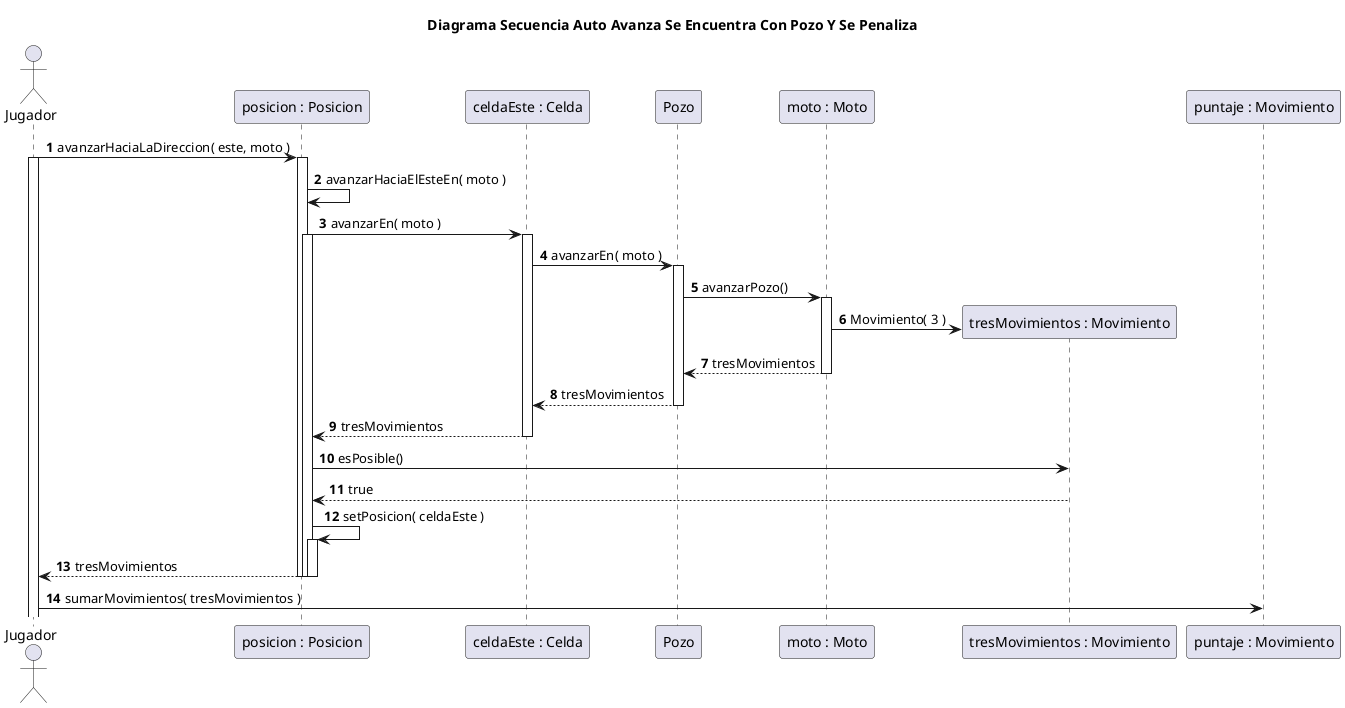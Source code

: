 @startuml
title Diagrama Secuencia Auto Avanza Se Encuentra Con Pozo Y Se Penaliza

autonumber

actor Jugador

Jugador -> "posicion : Posicion"++: avanzarHaciaLaDireccion( este, moto )

activate Jugador
"posicion : Posicion" -> "posicion : Posicion": avanzarHaciaElEsteEn( moto )

"posicion : Posicion" -> "celdaEste : Celda"++: avanzarEn( moto )

activate "posicion : Posicion"
"celdaEste : Celda" -> Pozo++: avanzarEn( moto )
Pozo -> "moto : Moto"++: avanzarPozo()
create "tresMovimientos : Movimiento"
"moto : Moto" -> "tresMovimientos : Movimiento": Movimiento( 3 )
"moto : Moto" --> Pozo: tresMovimientos
deactivate "moto : Moto"
Pozo --> "celdaEste : Celda": tresMovimientos
deactivate Pozo
"celdaEste : Celda" --> "posicion : Posicion": tresMovimientos
deactivate "celdaEste : Celda"

'Viola el TellDontAsk, pero no es la solucion final.
'Es para chequear que el movimiento es posible, por ejemplo,
'cuando queres pasar por un piquete con un auto. No debemos actualizar
'la posicion, ya que no podemos avanzar.

' Además planteado así, deberíamos hacerlo en cada metodo de avanzar
'porque necesitamos saber que celda es nuestra proxima posicion.
"tresMovimientos : Movimiento" <- "posicion : Posicion": esPosible()
"tresMovimientos : Movimiento" --> "posicion : Posicion": true
deactivate "tresMovimientos : Movimiento"

"posicion : Posicion" -> "posicion : Posicion"++: setPosicion( celdaEste )

"posicion : Posicion" --> Jugador--: tresMovimientos
deactivate "posicion : Posicion"
deactivate "posicion : Posicion"
Jugador -> "puntaje : Movimiento": sumarMovimientos( tresMovimientos )

@enduml